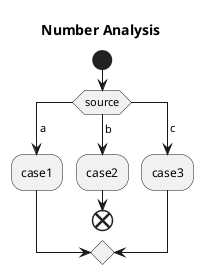 {
  "sha1": "m2e6y7mu8bu0c4ctqjzzpob8rjruq6p",
  "insertion": {
    "when": "2024-06-03T18:59:34.781Z",
    "url": "https://forum.plantuml.net/13824/getting-unsupportedoperation-when-adding-stop-and-end-case",
    "user": "plantuml@gmail.com"
  }
}
@startuml
start
title Number Analysis
switch (source)

case ( a )
:case1;

case ( b )
:case2;
end

case ( c )
:case3;

endswitch
@enduml
